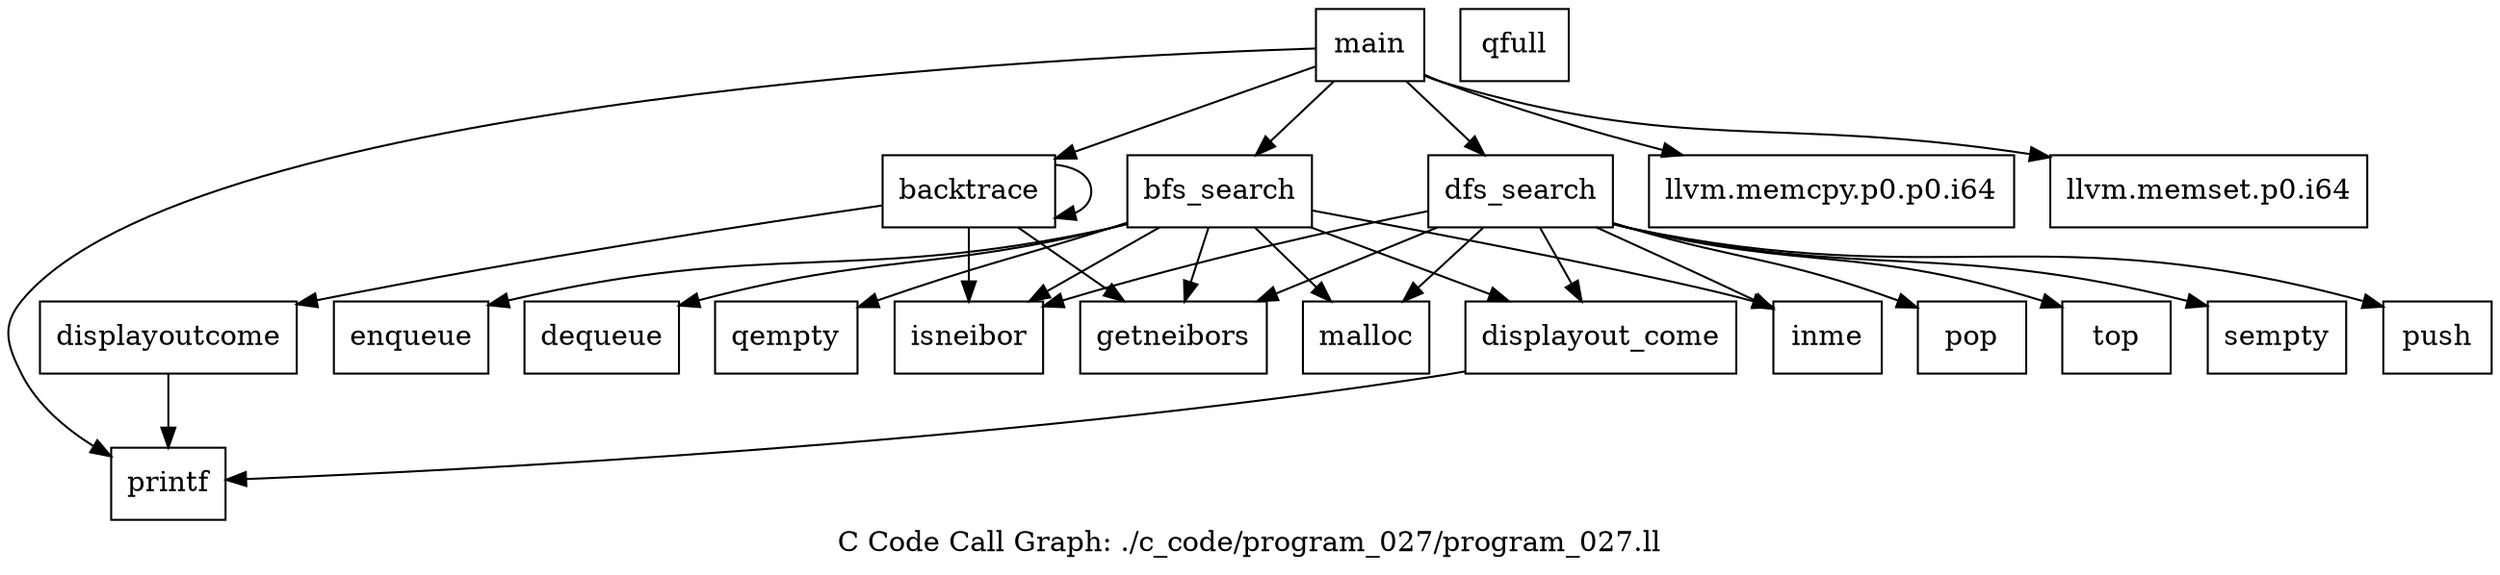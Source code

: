 digraph "C Code Call Graph: ./c_code/program_027/program_027.ll" {
	label="C Code Call Graph: ./c_code/program_027/program_027.ll";

	Node0x5591f3ab8880 [shape=record,label="{qempty}"];
	Node0x5591f3aba4c0 [shape=record,label="{qfull}"];
	Node0x5591f3abaaa0 [shape=record,label="{enqueue}"];
	Node0x5591f3ab01a0 [shape=record,label="{dequeue}"];
	Node0x5591f3ab1ec0 [shape=record,label="{isneibor}"];
	Node0x5591f3ab11f0 [shape=record,label="{getneibors}"];
	Node0x5591f3aaf3d0 [shape=record,label="{displayoutcome}"];
	Node0x5591f3aaf3d0 -> Node0x5591f3aaa020;
	Node0x5591f3aaa020 [shape=record,label="{printf}"];
	Node0x5591f3aaa1b0 [shape=record,label="{inme}"];
	Node0x5591f3ac8d70 [shape=record,label="{displayout_come}"];
	Node0x5591f3ac8d70 -> Node0x5591f3aaa020;
	Node0x5591f3ac8df0 [shape=record,label="{bfs_search}"];
	Node0x5591f3ac8df0 -> Node0x5591f3ac8e70;
	Node0x5591f3ac8df0 -> Node0x5591f3abaaa0;
	Node0x5591f3ac8df0 -> Node0x5591f3ab8880;
	Node0x5591f3ac8df0 -> Node0x5591f3ab01a0;
	Node0x5591f3ac8df0 -> Node0x5591f3ab1ec0;
	Node0x5591f3ac8df0 -> Node0x5591f3ac8d70;
	Node0x5591f3ac8df0 -> Node0x5591f3ab11f0;
	Node0x5591f3ac8df0 -> Node0x5591f3aaa1b0;
	Node0x5591f3ac8e70 [shape=record,label="{malloc}"];
	Node0x5591f3ac9230 [shape=record,label="{sempty}"];
	Node0x5591f3ac92b0 [shape=record,label="{push}"];
	Node0x5591f3ac9330 [shape=record,label="{pop}"];
	Node0x5591f3ac93b0 [shape=record,label="{top}"];
	Node0x5591f3ac9430 [shape=record,label="{dfs_search}"];
	Node0x5591f3ac9430 -> Node0x5591f3ac8e70;
	Node0x5591f3ac9430 -> Node0x5591f3ac92b0;
	Node0x5591f3ac9430 -> Node0x5591f3ac9230;
	Node0x5591f3ac9430 -> Node0x5591f3ac93b0;
	Node0x5591f3ac9430 -> Node0x5591f3ab1ec0;
	Node0x5591f3ac9430 -> Node0x5591f3ac8d70;
	Node0x5591f3ac9430 -> Node0x5591f3ac9330;
	Node0x5591f3ac9430 -> Node0x5591f3ab11f0;
	Node0x5591f3ac9430 -> Node0x5591f3aaa1b0;
	Node0x5591f3ac99c0 [shape=record,label="{backtrace}"];
	Node0x5591f3ac99c0 -> Node0x5591f3ab1ec0;
	Node0x5591f3ac99c0 -> Node0x5591f3aaf3d0;
	Node0x5591f3ac99c0 -> Node0x5591f3ab11f0;
	Node0x5591f3ac99c0 -> Node0x5591f3ac99c0;
	Node0x5591f3ac9a40 [shape=record,label="{main}"];
	Node0x5591f3ac9a40 -> Node0x5591f3ac9ac0;
	Node0x5591f3ac9a40 -> Node0x5591f3ac9b40;
	Node0x5591f3ac9a40 -> Node0x5591f3aaa020;
	Node0x5591f3ac9a40 -> Node0x5591f3ac99c0;
	Node0x5591f3ac9a40 -> Node0x5591f3ac8df0;
	Node0x5591f3ac9a40 -> Node0x5591f3ac9430;
	Node0x5591f3ac9ac0 [shape=record,label="{llvm.memcpy.p0.p0.i64}"];
	Node0x5591f3ac9b40 [shape=record,label="{llvm.memset.p0.i64}"];
}

